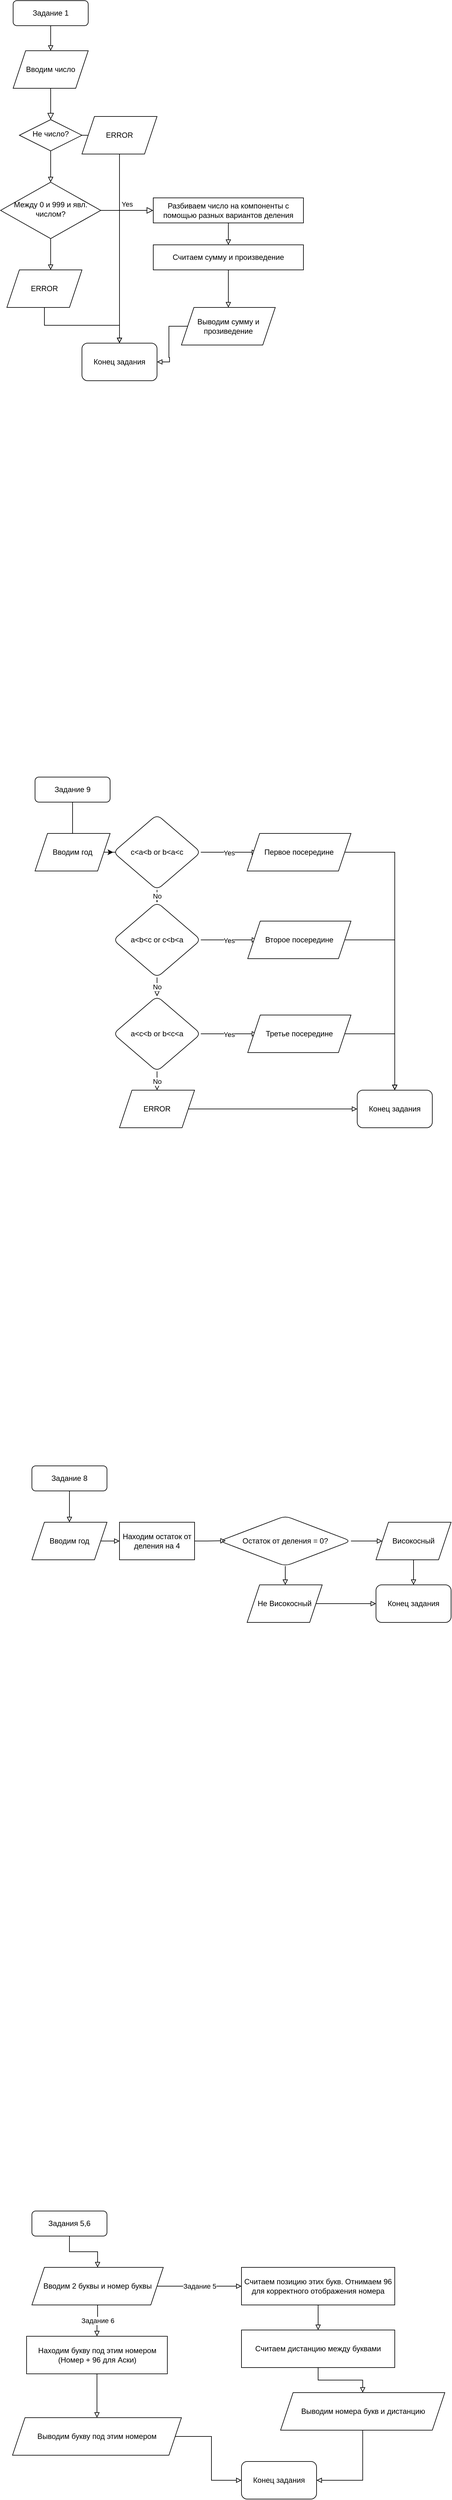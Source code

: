 <mxfile version="14.7.7" type="github">
  <diagram id="C5RBs43oDa-KdzZeNtuy" name="Page-1">
    <mxGraphModel dx="1673" dy="3234" grid="1" gridSize="10" guides="1" tooltips="1" connect="1" arrows="1" fold="1" page="1" pageScale="1" pageWidth="827" pageHeight="1169" math="0" shadow="0">
      <root>
        <mxCell id="WIyWlLk6GJQsqaUBKTNV-0" />
        <mxCell id="WIyWlLk6GJQsqaUBKTNV-1" parent="WIyWlLk6GJQsqaUBKTNV-0" />
        <mxCell id="WIyWlLk6GJQsqaUBKTNV-2" value="" style="rounded=0;html=1;jettySize=auto;orthogonalLoop=1;fontSize=11;endArrow=block;endFill=0;endSize=8;strokeWidth=1;shadow=0;labelBackgroundColor=none;edgeStyle=orthogonalEdgeStyle;" parent="WIyWlLk6GJQsqaUBKTNV-1" edge="1">
          <mxGeometry relative="1" as="geometry">
            <mxPoint x="100" y="-2190" as="sourcePoint" />
            <mxPoint x="100" y="-2140" as="targetPoint" />
          </mxGeometry>
        </mxCell>
        <mxCell id="WIyWlLk6GJQsqaUBKTNV-9" value="Yes" style="edgeStyle=orthogonalEdgeStyle;rounded=0;html=1;jettySize=auto;orthogonalLoop=1;fontSize=11;endArrow=block;endFill=0;endSize=8;strokeWidth=1;shadow=0;labelBackgroundColor=none;" parent="WIyWlLk6GJQsqaUBKTNV-1" source="WIyWlLk6GJQsqaUBKTNV-10" target="WIyWlLk6GJQsqaUBKTNV-12" edge="1">
          <mxGeometry y="10" relative="1" as="geometry">
            <mxPoint as="offset" />
          </mxGeometry>
        </mxCell>
        <mxCell id="TEBMtnwVVKYRT9nspLiI-115" style="edgeStyle=orthogonalEdgeStyle;rounded=0;orthogonalLoop=1;jettySize=auto;html=1;entryX=0.583;entryY=0;entryDx=0;entryDy=0;entryPerimeter=0;endArrow=block;endFill=0;" edge="1" parent="WIyWlLk6GJQsqaUBKTNV-1" source="WIyWlLk6GJQsqaUBKTNV-10" target="TEBMtnwVVKYRT9nspLiI-104">
          <mxGeometry relative="1" as="geometry" />
        </mxCell>
        <mxCell id="WIyWlLk6GJQsqaUBKTNV-10" value="Между 0 и 999 и явл. числом?" style="rhombus;whiteSpace=wrap;html=1;shadow=0;fontFamily=Helvetica;fontSize=12;align=center;strokeWidth=1;spacing=6;spacingTop=-4;" parent="WIyWlLk6GJQsqaUBKTNV-1" vertex="1">
          <mxGeometry x="20" y="-2040" width="160" height="90" as="geometry" />
        </mxCell>
        <mxCell id="TEBMtnwVVKYRT9nspLiI-113" style="edgeStyle=orthogonalEdgeStyle;rounded=0;orthogonalLoop=1;jettySize=auto;html=1;endArrow=block;endFill=0;" edge="1" parent="WIyWlLk6GJQsqaUBKTNV-1" source="WIyWlLk6GJQsqaUBKTNV-12" target="TEBMtnwVVKYRT9nspLiI-4">
          <mxGeometry relative="1" as="geometry" />
        </mxCell>
        <mxCell id="WIyWlLk6GJQsqaUBKTNV-12" value="Разбиваем число на компоненты с помощью разных вариантов деления" style="rounded=0;whiteSpace=wrap;html=1;fontSize=12;glass=0;strokeWidth=1;shadow=0;" parent="WIyWlLk6GJQsqaUBKTNV-1" vertex="1">
          <mxGeometry x="264" y="-2015" width="240" height="40" as="geometry" />
        </mxCell>
        <mxCell id="TEBMtnwVVKYRT9nspLiI-112" style="edgeStyle=orthogonalEdgeStyle;rounded=0;orthogonalLoop=1;jettySize=auto;html=1;endArrow=block;endFill=0;" edge="1" parent="WIyWlLk6GJQsqaUBKTNV-1" source="TEBMtnwVVKYRT9nspLiI-4" target="TEBMtnwVVKYRT9nspLiI-106">
          <mxGeometry relative="1" as="geometry" />
        </mxCell>
        <mxCell id="TEBMtnwVVKYRT9nspLiI-4" value="Считаем сумму и произведение" style="rounded=0;whiteSpace=wrap;html=1;fontSize=12;glass=0;strokeWidth=1;shadow=0;" vertex="1" parent="WIyWlLk6GJQsqaUBKTNV-1">
          <mxGeometry x="264" y="-1940" width="240" height="40" as="geometry" />
        </mxCell>
        <mxCell id="TEBMtnwVVKYRT9nspLiI-102" value="" style="edgeStyle=orthogonalEdgeStyle;rounded=0;orthogonalLoop=1;jettySize=auto;html=1;endArrow=block;endFill=0;" edge="1" parent="WIyWlLk6GJQsqaUBKTNV-1" source="TEBMtnwVVKYRT9nspLiI-8" target="TEBMtnwVVKYRT9nspLiI-101">
          <mxGeometry relative="1" as="geometry" />
        </mxCell>
        <mxCell id="TEBMtnwVVKYRT9nspLiI-8" value="Задание 1" style="rounded=1;whiteSpace=wrap;html=1;fontSize=12;glass=0;strokeWidth=1;shadow=0;" vertex="1" parent="WIyWlLk6GJQsqaUBKTNV-1">
          <mxGeometry x="40" y="-2330" width="120" height="40" as="geometry" />
        </mxCell>
        <mxCell id="TEBMtnwVVKYRT9nspLiI-90" value="" style="edgeStyle=orthogonalEdgeStyle;rounded=0;orthogonalLoop=1;jettySize=auto;html=1;endArrow=block;endFill=0;" edge="1" parent="WIyWlLk6GJQsqaUBKTNV-1" source="TEBMtnwVVKYRT9nspLiI-11">
          <mxGeometry relative="1" as="geometry">
            <mxPoint x="135" y="-990" as="targetPoint" />
          </mxGeometry>
        </mxCell>
        <mxCell id="TEBMtnwVVKYRT9nspLiI-11" value="Задание 9" style="rounded=1;whiteSpace=wrap;html=1;fontSize=12;glass=0;strokeWidth=1;shadow=0;" vertex="1" parent="WIyWlLk6GJQsqaUBKTNV-1">
          <mxGeometry x="75" y="-1090" width="120" height="40" as="geometry" />
        </mxCell>
        <mxCell id="TEBMtnwVVKYRT9nspLiI-14" value="" style="edgeStyle=orthogonalEdgeStyle;rounded=0;orthogonalLoop=1;jettySize=auto;html=1;exitX=1;exitY=0.5;exitDx=0;exitDy=0;" edge="1" parent="WIyWlLk6GJQsqaUBKTNV-1" source="TEBMtnwVVKYRT9nspLiI-91" target="TEBMtnwVVKYRT9nspLiI-13">
          <mxGeometry relative="1" as="geometry">
            <mxPoint x="200" y="-970" as="sourcePoint" />
          </mxGeometry>
        </mxCell>
        <mxCell id="TEBMtnwVVKYRT9nspLiI-16" value="No" style="edgeStyle=orthogonalEdgeStyle;rounded=0;orthogonalLoop=1;jettySize=auto;html=1;endArrow=block;endFill=0;" edge="1" parent="WIyWlLk6GJQsqaUBKTNV-1" source="TEBMtnwVVKYRT9nspLiI-13" target="TEBMtnwVVKYRT9nspLiI-15">
          <mxGeometry relative="1" as="geometry" />
        </mxCell>
        <mxCell id="TEBMtnwVVKYRT9nspLiI-21" value="Yes" style="edgeStyle=orthogonalEdgeStyle;rounded=0;orthogonalLoop=1;jettySize=auto;html=1;endArrow=block;endFill=0;" edge="1" parent="WIyWlLk6GJQsqaUBKTNV-1" source="TEBMtnwVVKYRT9nspLiI-13">
          <mxGeometry relative="1" as="geometry">
            <mxPoint x="430" y="-970" as="targetPoint" />
          </mxGeometry>
        </mxCell>
        <mxCell id="TEBMtnwVVKYRT9nspLiI-13" value="c&amp;lt;a&amp;lt;b or b&amp;lt;a&amp;lt;c" style="rhombus;whiteSpace=wrap;html=1;rounded=1;shadow=0;strokeWidth=1;glass=0;" vertex="1" parent="WIyWlLk6GJQsqaUBKTNV-1">
          <mxGeometry x="200" y="-1030" width="140" height="120" as="geometry" />
        </mxCell>
        <mxCell id="TEBMtnwVVKYRT9nspLiI-23" value="Yes" style="edgeStyle=orthogonalEdgeStyle;rounded=0;orthogonalLoop=1;jettySize=auto;html=1;endArrow=block;endFill=0;" edge="1" parent="WIyWlLk6GJQsqaUBKTNV-1" source="TEBMtnwVVKYRT9nspLiI-15">
          <mxGeometry relative="1" as="geometry">
            <mxPoint x="430" y="-830" as="targetPoint" />
          </mxGeometry>
        </mxCell>
        <mxCell id="TEBMtnwVVKYRT9nspLiI-25" value="No" style="edgeStyle=orthogonalEdgeStyle;rounded=0;orthogonalLoop=1;jettySize=auto;html=1;endArrow=block;endFill=0;" edge="1" parent="WIyWlLk6GJQsqaUBKTNV-1" source="TEBMtnwVVKYRT9nspLiI-15" target="TEBMtnwVVKYRT9nspLiI-24">
          <mxGeometry relative="1" as="geometry" />
        </mxCell>
        <mxCell id="TEBMtnwVVKYRT9nspLiI-15" value="a&amp;lt;b&amp;lt;c or c&amp;lt;b&amp;lt;a" style="rhombus;whiteSpace=wrap;html=1;rounded=1;shadow=0;strokeWidth=1;glass=0;" vertex="1" parent="WIyWlLk6GJQsqaUBKTNV-1">
          <mxGeometry x="200" y="-890" width="140" height="120" as="geometry" />
        </mxCell>
        <mxCell id="TEBMtnwVVKYRT9nspLiI-27" value="Yes" style="edgeStyle=orthogonalEdgeStyle;rounded=0;orthogonalLoop=1;jettySize=auto;html=1;endArrow=block;endFill=0;" edge="1" parent="WIyWlLk6GJQsqaUBKTNV-1" source="TEBMtnwVVKYRT9nspLiI-24">
          <mxGeometry relative="1" as="geometry">
            <mxPoint x="430" y="-680" as="targetPoint" />
          </mxGeometry>
        </mxCell>
        <mxCell id="TEBMtnwVVKYRT9nspLiI-29" value="No" style="edgeStyle=orthogonalEdgeStyle;rounded=0;orthogonalLoop=1;jettySize=auto;html=1;endArrow=block;endFill=0;" edge="1" parent="WIyWlLk6GJQsqaUBKTNV-1" source="TEBMtnwVVKYRT9nspLiI-24">
          <mxGeometry relative="1" as="geometry">
            <mxPoint x="270.059" y="-590" as="targetPoint" />
          </mxGeometry>
        </mxCell>
        <mxCell id="TEBMtnwVVKYRT9nspLiI-24" value="a&amp;lt;c&amp;lt;b or b&amp;lt;c&amp;lt;a" style="rhombus;whiteSpace=wrap;html=1;rounded=1;shadow=0;strokeWidth=1;glass=0;" vertex="1" parent="WIyWlLk6GJQsqaUBKTNV-1">
          <mxGeometry x="200" y="-740" width="140" height="120" as="geometry" />
        </mxCell>
        <mxCell id="TEBMtnwVVKYRT9nspLiI-32" value="" style="edgeStyle=orthogonalEdgeStyle;rounded=0;orthogonalLoop=1;jettySize=auto;html=1;endArrow=block;endFill=0;" edge="1" parent="WIyWlLk6GJQsqaUBKTNV-1" source="TEBMtnwVVKYRT9nspLiI-30">
          <mxGeometry relative="1" as="geometry">
            <mxPoint x="220" y="-2115" as="targetPoint" />
          </mxGeometry>
        </mxCell>
        <mxCell id="TEBMtnwVVKYRT9nspLiI-114" style="edgeStyle=orthogonalEdgeStyle;rounded=0;orthogonalLoop=1;jettySize=auto;html=1;entryX=0.5;entryY=0;entryDx=0;entryDy=0;endArrow=block;endFill=0;" edge="1" parent="WIyWlLk6GJQsqaUBKTNV-1" source="TEBMtnwVVKYRT9nspLiI-30" target="WIyWlLk6GJQsqaUBKTNV-10">
          <mxGeometry relative="1" as="geometry" />
        </mxCell>
        <mxCell id="TEBMtnwVVKYRT9nspLiI-30" value="Не число?" style="rhombus;whiteSpace=wrap;html=1;shadow=0;fontFamily=Helvetica;fontSize=12;align=center;strokeWidth=1;spacing=6;spacingTop=-4;" vertex="1" parent="WIyWlLk6GJQsqaUBKTNV-1">
          <mxGeometry x="50" y="-2140" width="100" height="50" as="geometry" />
        </mxCell>
        <mxCell id="TEBMtnwVVKYRT9nspLiI-84" value="" style="edgeStyle=orthogonalEdgeStyle;rounded=0;orthogonalLoop=1;jettySize=auto;html=1;endArrow=block;endFill=0;" edge="1" parent="WIyWlLk6GJQsqaUBKTNV-1" source="TEBMtnwVVKYRT9nspLiI-34" target="TEBMtnwVVKYRT9nspLiI-83">
          <mxGeometry relative="1" as="geometry" />
        </mxCell>
        <mxCell id="TEBMtnwVVKYRT9nspLiI-34" value="Задание 8" style="rounded=1;whiteSpace=wrap;html=1;fontSize=12;glass=0;strokeWidth=1;shadow=0;" vertex="1" parent="WIyWlLk6GJQsqaUBKTNV-1">
          <mxGeometry x="70" y="10" width="120" height="40" as="geometry" />
        </mxCell>
        <mxCell id="TEBMtnwVVKYRT9nspLiI-60" value="" style="edgeStyle=orthogonalEdgeStyle;rounded=0;orthogonalLoop=1;jettySize=auto;html=1;endArrow=block;endFill=0;" edge="1" parent="WIyWlLk6GJQsqaUBKTNV-1">
          <mxGeometry relative="1" as="geometry">
            <mxPoint x="180" y="130" as="sourcePoint" />
            <mxPoint x="210" y="130" as="targetPoint" />
          </mxGeometry>
        </mxCell>
        <mxCell id="TEBMtnwVVKYRT9nspLiI-76" value="" style="edgeStyle=orthogonalEdgeStyle;rounded=0;orthogonalLoop=1;jettySize=auto;html=1;endArrow=block;endFill=0;" edge="1" parent="WIyWlLk6GJQsqaUBKTNV-1" source="TEBMtnwVVKYRT9nspLiI-73">
          <mxGeometry relative="1" as="geometry">
            <mxPoint x="630" y="130" as="targetPoint" />
          </mxGeometry>
        </mxCell>
        <mxCell id="TEBMtnwVVKYRT9nspLiI-78" value="" style="edgeStyle=orthogonalEdgeStyle;rounded=0;orthogonalLoop=1;jettySize=auto;html=1;endArrow=block;endFill=0;" edge="1" parent="WIyWlLk6GJQsqaUBKTNV-1" source="TEBMtnwVVKYRT9nspLiI-73">
          <mxGeometry relative="1" as="geometry">
            <mxPoint x="475" y="200" as="targetPoint" />
          </mxGeometry>
        </mxCell>
        <mxCell id="TEBMtnwVVKYRT9nspLiI-73" value="Остаток от деления = 0?" style="rhombus;whiteSpace=wrap;html=1;rounded=1;shadow=0;strokeWidth=1;glass=0;" vertex="1" parent="WIyWlLk6GJQsqaUBKTNV-1">
          <mxGeometry x="370" y="90" width="210" height="80" as="geometry" />
        </mxCell>
        <mxCell id="TEBMtnwVVKYRT9nspLiI-116" style="edgeStyle=orthogonalEdgeStyle;rounded=0;orthogonalLoop=1;jettySize=auto;html=1;entryX=0.047;entryY=0.494;entryDx=0;entryDy=0;entryPerimeter=0;endArrow=block;endFill=0;" edge="1" parent="WIyWlLk6GJQsqaUBKTNV-1" source="TEBMtnwVVKYRT9nspLiI-80" target="TEBMtnwVVKYRT9nspLiI-73">
          <mxGeometry relative="1" as="geometry" />
        </mxCell>
        <mxCell id="TEBMtnwVVKYRT9nspLiI-80" value="&#xa;&#xa;&lt;span style=&quot;color: rgb(0, 0, 0); font-family: helvetica; font-size: 12px; font-style: normal; font-weight: 400; letter-spacing: normal; text-align: center; text-indent: 0px; text-transform: none; word-spacing: 0px; background-color: rgb(248, 249, 250); display: inline; float: none;&quot;&gt;Находим остаток от деления на 4&lt;/span&gt;&#xa;&#xa;" style="rounded=0;whiteSpace=wrap;html=1;" vertex="1" parent="WIyWlLk6GJQsqaUBKTNV-1">
          <mxGeometry x="210" y="100" width="120" height="60" as="geometry" />
        </mxCell>
        <mxCell id="TEBMtnwVVKYRT9nspLiI-88" value="" style="edgeStyle=orthogonalEdgeStyle;rounded=0;orthogonalLoop=1;jettySize=auto;html=1;endArrow=block;endFill=0;" edge="1" parent="WIyWlLk6GJQsqaUBKTNV-1" source="TEBMtnwVVKYRT9nspLiI-81" target="TEBMtnwVVKYRT9nspLiI-87">
          <mxGeometry relative="1" as="geometry" />
        </mxCell>
        <mxCell id="TEBMtnwVVKYRT9nspLiI-81" value="&lt;span&gt;Високосный&lt;/span&gt;" style="shape=parallelogram;perimeter=parallelogramPerimeter;whiteSpace=wrap;html=1;fixedSize=1;" vertex="1" parent="WIyWlLk6GJQsqaUBKTNV-1">
          <mxGeometry x="620" y="100" width="120" height="60" as="geometry" />
        </mxCell>
        <mxCell id="TEBMtnwVVKYRT9nspLiI-89" value="" style="edgeStyle=orthogonalEdgeStyle;rounded=0;orthogonalLoop=1;jettySize=auto;html=1;endArrow=block;endFill=0;" edge="1" parent="WIyWlLk6GJQsqaUBKTNV-1" source="TEBMtnwVVKYRT9nspLiI-82" target="TEBMtnwVVKYRT9nspLiI-87">
          <mxGeometry relative="1" as="geometry" />
        </mxCell>
        <mxCell id="TEBMtnwVVKYRT9nspLiI-82" value="&lt;span&gt;Не Високосный&lt;/span&gt;" style="shape=parallelogram;perimeter=parallelogramPerimeter;whiteSpace=wrap;html=1;fixedSize=1;" vertex="1" parent="WIyWlLk6GJQsqaUBKTNV-1">
          <mxGeometry x="414" y="200" width="120" height="60" as="geometry" />
        </mxCell>
        <mxCell id="TEBMtnwVVKYRT9nspLiI-83" value="Вводим год" style="shape=parallelogram;perimeter=parallelogramPerimeter;whiteSpace=wrap;html=1;fixedSize=1;" vertex="1" parent="WIyWlLk6GJQsqaUBKTNV-1">
          <mxGeometry x="70" y="100" width="120" height="60" as="geometry" />
        </mxCell>
        <mxCell id="TEBMtnwVVKYRT9nspLiI-87" value="Конец задания" style="rounded=1;whiteSpace=wrap;html=1;" vertex="1" parent="WIyWlLk6GJQsqaUBKTNV-1">
          <mxGeometry x="620" y="200" width="120" height="60" as="geometry" />
        </mxCell>
        <mxCell id="TEBMtnwVVKYRT9nspLiI-91" value="Вводим год" style="shape=parallelogram;perimeter=parallelogramPerimeter;whiteSpace=wrap;html=1;fixedSize=1;" vertex="1" parent="WIyWlLk6GJQsqaUBKTNV-1">
          <mxGeometry x="75" y="-1000" width="120" height="60" as="geometry" />
        </mxCell>
        <mxCell id="TEBMtnwVVKYRT9nspLiI-97" style="edgeStyle=orthogonalEdgeStyle;rounded=0;orthogonalLoop=1;jettySize=auto;html=1;endArrow=block;endFill=0;" edge="1" parent="WIyWlLk6GJQsqaUBKTNV-1" source="TEBMtnwVVKYRT9nspLiI-92" target="TEBMtnwVVKYRT9nspLiI-96">
          <mxGeometry relative="1" as="geometry" />
        </mxCell>
        <mxCell id="TEBMtnwVVKYRT9nspLiI-92" value="Первое посередине" style="shape=parallelogram;perimeter=parallelogramPerimeter;whiteSpace=wrap;html=1;fixedSize=1;" vertex="1" parent="WIyWlLk6GJQsqaUBKTNV-1">
          <mxGeometry x="414" y="-1000" width="166" height="60" as="geometry" />
        </mxCell>
        <mxCell id="TEBMtnwVVKYRT9nspLiI-98" style="edgeStyle=orthogonalEdgeStyle;rounded=0;orthogonalLoop=1;jettySize=auto;html=1;endArrow=block;endFill=0;" edge="1" parent="WIyWlLk6GJQsqaUBKTNV-1" source="TEBMtnwVVKYRT9nspLiI-93" target="TEBMtnwVVKYRT9nspLiI-96">
          <mxGeometry relative="1" as="geometry">
            <mxPoint x="650" y="-830" as="targetPoint" />
          </mxGeometry>
        </mxCell>
        <mxCell id="TEBMtnwVVKYRT9nspLiI-93" value="Второе посередине" style="shape=parallelogram;perimeter=parallelogramPerimeter;whiteSpace=wrap;html=1;fixedSize=1;" vertex="1" parent="WIyWlLk6GJQsqaUBKTNV-1">
          <mxGeometry x="415" y="-860" width="165" height="60" as="geometry" />
        </mxCell>
        <mxCell id="TEBMtnwVVKYRT9nspLiI-99" style="edgeStyle=orthogonalEdgeStyle;rounded=0;orthogonalLoop=1;jettySize=auto;html=1;endArrow=block;endFill=0;" edge="1" parent="WIyWlLk6GJQsqaUBKTNV-1" source="TEBMtnwVVKYRT9nspLiI-94" target="TEBMtnwVVKYRT9nspLiI-96">
          <mxGeometry relative="1" as="geometry">
            <mxPoint x="650" y="-680" as="targetPoint" />
          </mxGeometry>
        </mxCell>
        <mxCell id="TEBMtnwVVKYRT9nspLiI-94" value="Третье посередине" style="shape=parallelogram;perimeter=parallelogramPerimeter;whiteSpace=wrap;html=1;fixedSize=1;" vertex="1" parent="WIyWlLk6GJQsqaUBKTNV-1">
          <mxGeometry x="415" y="-710" width="165" height="60" as="geometry" />
        </mxCell>
        <mxCell id="TEBMtnwVVKYRT9nspLiI-100" style="edgeStyle=orthogonalEdgeStyle;rounded=0;orthogonalLoop=1;jettySize=auto;html=1;endArrow=block;endFill=0;" edge="1" parent="WIyWlLk6GJQsqaUBKTNV-1" source="TEBMtnwVVKYRT9nspLiI-95" target="TEBMtnwVVKYRT9nspLiI-96">
          <mxGeometry relative="1" as="geometry" />
        </mxCell>
        <mxCell id="TEBMtnwVVKYRT9nspLiI-95" value="ERROR" style="shape=parallelogram;perimeter=parallelogramPerimeter;whiteSpace=wrap;html=1;fixedSize=1;" vertex="1" parent="WIyWlLk6GJQsqaUBKTNV-1">
          <mxGeometry x="210" y="-590" width="120" height="60" as="geometry" />
        </mxCell>
        <mxCell id="TEBMtnwVVKYRT9nspLiI-96" value="Конец задания" style="rounded=1;whiteSpace=wrap;html=1;" vertex="1" parent="WIyWlLk6GJQsqaUBKTNV-1">
          <mxGeometry x="590" y="-590" width="120" height="60" as="geometry" />
        </mxCell>
        <mxCell id="TEBMtnwVVKYRT9nspLiI-101" value="Вводим число" style="shape=parallelogram;perimeter=parallelogramPerimeter;whiteSpace=wrap;html=1;fixedSize=1;" vertex="1" parent="WIyWlLk6GJQsqaUBKTNV-1">
          <mxGeometry x="40" y="-2250" width="120" height="60" as="geometry" />
        </mxCell>
        <mxCell id="TEBMtnwVVKYRT9nspLiI-111" style="edgeStyle=orthogonalEdgeStyle;rounded=0;orthogonalLoop=1;jettySize=auto;html=1;entryX=0.5;entryY=0;entryDx=0;entryDy=0;endArrow=block;endFill=0;" edge="1" parent="WIyWlLk6GJQsqaUBKTNV-1" source="TEBMtnwVVKYRT9nspLiI-104" target="TEBMtnwVVKYRT9nspLiI-108">
          <mxGeometry relative="1" as="geometry" />
        </mxCell>
        <mxCell id="TEBMtnwVVKYRT9nspLiI-104" value="ERROR" style="shape=parallelogram;perimeter=parallelogramPerimeter;whiteSpace=wrap;html=1;fixedSize=1;" vertex="1" parent="WIyWlLk6GJQsqaUBKTNV-1">
          <mxGeometry x="30" y="-1900" width="120" height="60" as="geometry" />
        </mxCell>
        <mxCell id="TEBMtnwVVKYRT9nspLiI-109" style="edgeStyle=orthogonalEdgeStyle;rounded=0;orthogonalLoop=1;jettySize=auto;html=1;endArrow=block;endFill=0;" edge="1" parent="WIyWlLk6GJQsqaUBKTNV-1" source="TEBMtnwVVKYRT9nspLiI-105" target="TEBMtnwVVKYRT9nspLiI-108">
          <mxGeometry relative="1" as="geometry" />
        </mxCell>
        <mxCell id="TEBMtnwVVKYRT9nspLiI-105" value="ERROR" style="shape=parallelogram;perimeter=parallelogramPerimeter;whiteSpace=wrap;html=1;fixedSize=1;" vertex="1" parent="WIyWlLk6GJQsqaUBKTNV-1">
          <mxGeometry x="150" y="-2145" width="120" height="60" as="geometry" />
        </mxCell>
        <mxCell id="TEBMtnwVVKYRT9nspLiI-110" style="edgeStyle=orthogonalEdgeStyle;rounded=0;orthogonalLoop=1;jettySize=auto;html=1;endArrow=block;endFill=0;" edge="1" parent="WIyWlLk6GJQsqaUBKTNV-1" source="TEBMtnwVVKYRT9nspLiI-106" target="TEBMtnwVVKYRT9nspLiI-108">
          <mxGeometry relative="1" as="geometry" />
        </mxCell>
        <mxCell id="TEBMtnwVVKYRT9nspLiI-106" value="Выводим сумму и прозиведение" style="shape=parallelogram;perimeter=parallelogramPerimeter;whiteSpace=wrap;html=1;fixedSize=1;" vertex="1" parent="WIyWlLk6GJQsqaUBKTNV-1">
          <mxGeometry x="309" y="-1840" width="150" height="60" as="geometry" />
        </mxCell>
        <mxCell id="TEBMtnwVVKYRT9nspLiI-108" value="Конец задания" style="rounded=1;whiteSpace=wrap;html=1;glass=0;" vertex="1" parent="WIyWlLk6GJQsqaUBKTNV-1">
          <mxGeometry x="150" y="-1783" width="120" height="60" as="geometry" />
        </mxCell>
        <mxCell id="TEBMtnwVVKYRT9nspLiI-117" value="" style="edgeStyle=orthogonalEdgeStyle;rounded=0;orthogonalLoop=1;jettySize=auto;html=1;endArrow=block;endFill=0;" edge="1" parent="WIyWlLk6GJQsqaUBKTNV-1" source="TEBMtnwVVKYRT9nspLiI-118" target="TEBMtnwVVKYRT9nspLiI-129">
          <mxGeometry relative="1" as="geometry" />
        </mxCell>
        <mxCell id="TEBMtnwVVKYRT9nspLiI-118" value="Задания 5,6" style="rounded=1;whiteSpace=wrap;html=1;fontSize=12;glass=0;strokeWidth=1;shadow=0;" vertex="1" parent="WIyWlLk6GJQsqaUBKTNV-1">
          <mxGeometry x="70" y="1200" width="120" height="40" as="geometry" />
        </mxCell>
        <mxCell id="TEBMtnwVVKYRT9nspLiI-139" value="Задание 5" style="edgeStyle=orthogonalEdgeStyle;rounded=0;orthogonalLoop=1;jettySize=auto;html=1;endArrow=block;endFill=0;" edge="1" parent="WIyWlLk6GJQsqaUBKTNV-1" source="TEBMtnwVVKYRT9nspLiI-129" target="TEBMtnwVVKYRT9nspLiI-138">
          <mxGeometry relative="1" as="geometry" />
        </mxCell>
        <mxCell id="TEBMtnwVVKYRT9nspLiI-141" value="Задание 6" style="edgeStyle=orthogonalEdgeStyle;rounded=0;orthogonalLoop=1;jettySize=auto;html=1;endArrow=block;endFill=0;" edge="1" parent="WIyWlLk6GJQsqaUBKTNV-1" source="TEBMtnwVVKYRT9nspLiI-129" target="TEBMtnwVVKYRT9nspLiI-140">
          <mxGeometry relative="1" as="geometry" />
        </mxCell>
        <mxCell id="TEBMtnwVVKYRT9nspLiI-129" value="Вводим 2 буквы и номер буквы" style="shape=parallelogram;perimeter=parallelogramPerimeter;whiteSpace=wrap;html=1;fixedSize=1;" vertex="1" parent="WIyWlLk6GJQsqaUBKTNV-1">
          <mxGeometry x="70" y="1290" width="210" height="60" as="geometry" />
        </mxCell>
        <mxCell id="TEBMtnwVVKYRT9nspLiI-130" value="Конец задания" style="rounded=1;whiteSpace=wrap;html=1;" vertex="1" parent="WIyWlLk6GJQsqaUBKTNV-1">
          <mxGeometry x="405" y="1600" width="120" height="60" as="geometry" />
        </mxCell>
        <mxCell id="TEBMtnwVVKYRT9nspLiI-137" style="edgeStyle=orthogonalEdgeStyle;rounded=0;orthogonalLoop=1;jettySize=auto;html=1;entryX=0;entryY=0.5;entryDx=0;entryDy=0;endArrow=block;endFill=0;" edge="1" parent="WIyWlLk6GJQsqaUBKTNV-1" source="TEBMtnwVVKYRT9nspLiI-135" target="TEBMtnwVVKYRT9nspLiI-130">
          <mxGeometry relative="1" as="geometry" />
        </mxCell>
        <mxCell id="TEBMtnwVVKYRT9nspLiI-135" value="Выводим букву под этим номером" style="shape=parallelogram;perimeter=parallelogramPerimeter;whiteSpace=wrap;html=1;fixedSize=1;" vertex="1" parent="WIyWlLk6GJQsqaUBKTNV-1">
          <mxGeometry x="39" y="1530" width="270" height="60" as="geometry" />
        </mxCell>
        <mxCell id="TEBMtnwVVKYRT9nspLiI-144" value="" style="edgeStyle=orthogonalEdgeStyle;rounded=0;orthogonalLoop=1;jettySize=auto;html=1;endArrow=block;endFill=0;" edge="1" parent="WIyWlLk6GJQsqaUBKTNV-1" source="TEBMtnwVVKYRT9nspLiI-138" target="TEBMtnwVVKYRT9nspLiI-143">
          <mxGeometry relative="1" as="geometry" />
        </mxCell>
        <mxCell id="TEBMtnwVVKYRT9nspLiI-138" value="Считаем позицию этих букв. Отнимаем 96 для корректного отображения номера" style="whiteSpace=wrap;html=1;" vertex="1" parent="WIyWlLk6GJQsqaUBKTNV-1">
          <mxGeometry x="405" y="1290" width="245" height="60" as="geometry" />
        </mxCell>
        <mxCell id="TEBMtnwVVKYRT9nspLiI-142" style="edgeStyle=orthogonalEdgeStyle;rounded=0;orthogonalLoop=1;jettySize=auto;html=1;endArrow=block;endFill=0;" edge="1" parent="WIyWlLk6GJQsqaUBKTNV-1" source="TEBMtnwVVKYRT9nspLiI-140" target="TEBMtnwVVKYRT9nspLiI-135">
          <mxGeometry relative="1" as="geometry" />
        </mxCell>
        <mxCell id="TEBMtnwVVKYRT9nspLiI-140" value="Находим букву под этим номером (Номер + 96 для Аски)" style="whiteSpace=wrap;html=1;" vertex="1" parent="WIyWlLk6GJQsqaUBKTNV-1">
          <mxGeometry x="61.5" y="1400" width="225" height="60" as="geometry" />
        </mxCell>
        <mxCell id="TEBMtnwVVKYRT9nspLiI-146" value="" style="edgeStyle=orthogonalEdgeStyle;rounded=0;orthogonalLoop=1;jettySize=auto;html=1;endArrow=block;endFill=0;" edge="1" parent="WIyWlLk6GJQsqaUBKTNV-1" source="TEBMtnwVVKYRT9nspLiI-143" target="TEBMtnwVVKYRT9nspLiI-145">
          <mxGeometry relative="1" as="geometry" />
        </mxCell>
        <mxCell id="TEBMtnwVVKYRT9nspLiI-143" value="Считаем дистанцию между буквами" style="whiteSpace=wrap;html=1;" vertex="1" parent="WIyWlLk6GJQsqaUBKTNV-1">
          <mxGeometry x="405" y="1390" width="245" height="60" as="geometry" />
        </mxCell>
        <mxCell id="TEBMtnwVVKYRT9nspLiI-147" style="edgeStyle=orthogonalEdgeStyle;rounded=0;orthogonalLoop=1;jettySize=auto;html=1;entryX=1;entryY=0.5;entryDx=0;entryDy=0;endArrow=block;endFill=0;" edge="1" parent="WIyWlLk6GJQsqaUBKTNV-1" source="TEBMtnwVVKYRT9nspLiI-145" target="TEBMtnwVVKYRT9nspLiI-130">
          <mxGeometry relative="1" as="geometry" />
        </mxCell>
        <mxCell id="TEBMtnwVVKYRT9nspLiI-145" value="Выводим номера букв и дистанцию" style="shape=parallelogram;perimeter=parallelogramPerimeter;whiteSpace=wrap;html=1;fixedSize=1;" vertex="1" parent="WIyWlLk6GJQsqaUBKTNV-1">
          <mxGeometry x="467.5" y="1490" width="262.5" height="60" as="geometry" />
        </mxCell>
      </root>
    </mxGraphModel>
  </diagram>
</mxfile>
